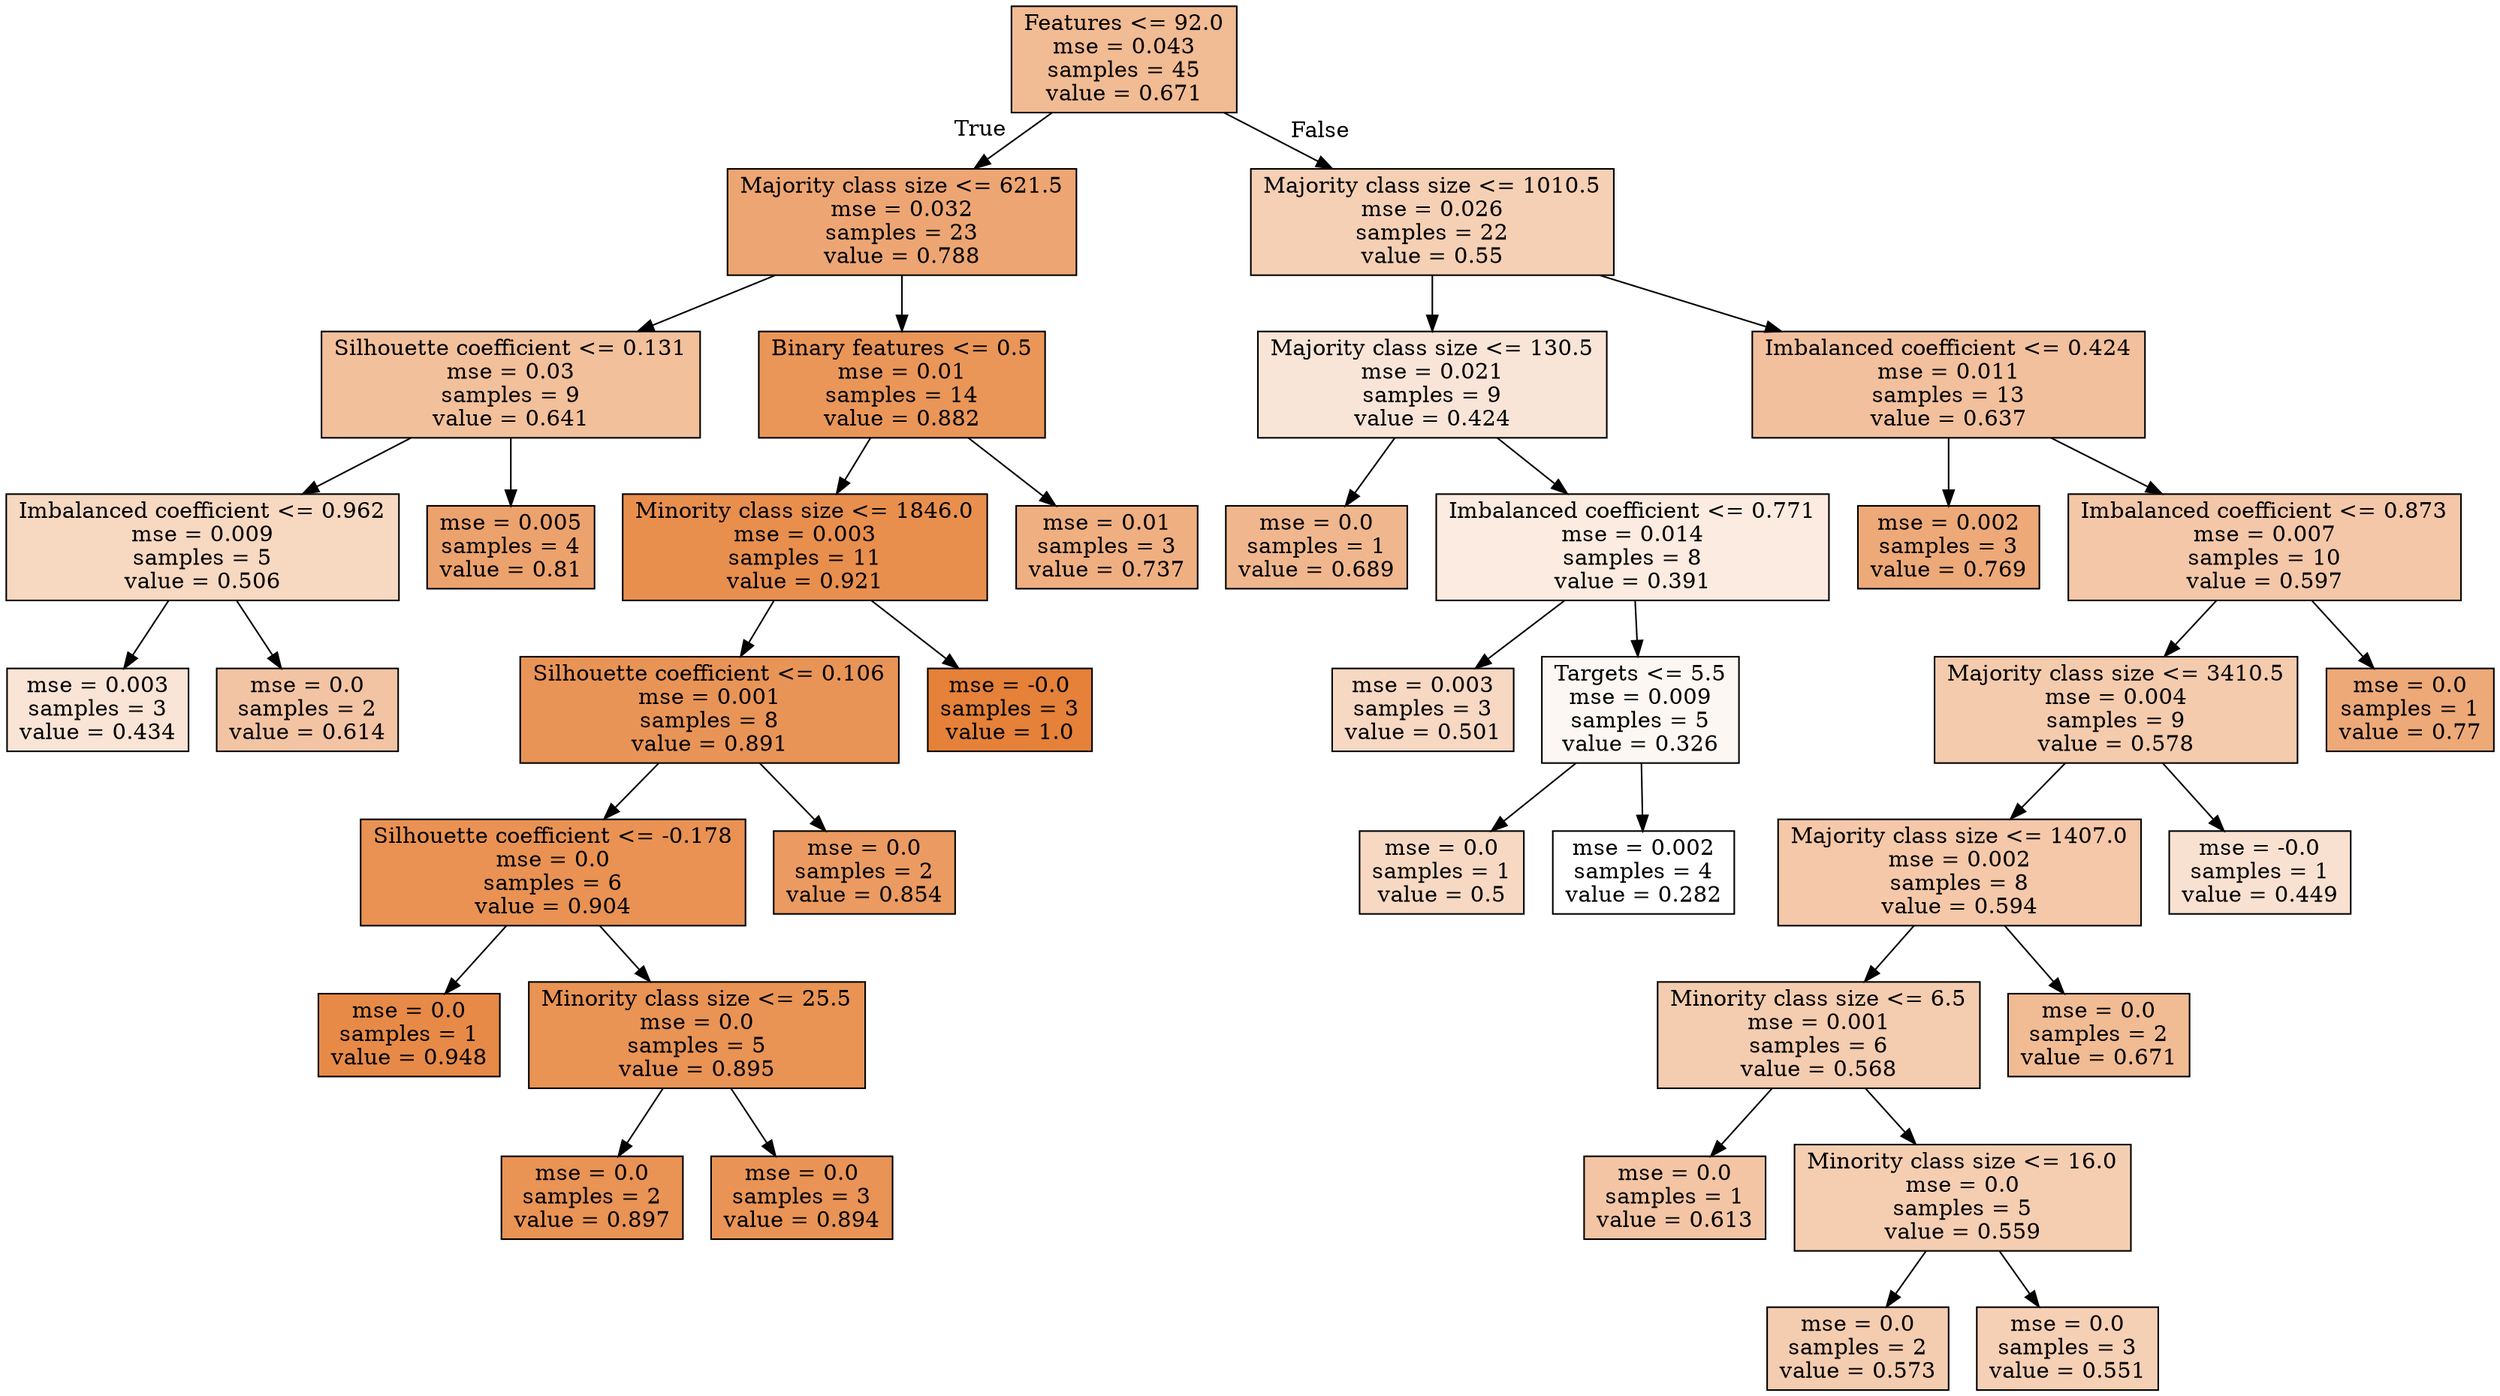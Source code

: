digraph Tree {
node [shape=box, style="filled", color="black"] ;
0 [label="Features <= 92.0\nmse = 0.043\nsamples = 45\nvalue = 0.671", fillcolor="#e581398a"] ;
1 [label="Majority class size <= 621.5\nmse = 0.032\nsamples = 23\nvalue = 0.788", fillcolor="#e58139b4"] ;
0 -> 1 [labeldistance=2.5, labelangle=45, headlabel="True"] ;
2 [label="Silhouette coefficient <= 0.131\nmse = 0.03\nsamples = 9\nvalue = 0.641", fillcolor="#e5813980"] ;
1 -> 2 ;
3 [label="Imbalanced coefficient <= 0.962\nmse = 0.009\nsamples = 5\nvalue = 0.506", fillcolor="#e581394f"] ;
2 -> 3 ;
4 [label="mse = 0.003\nsamples = 3\nvalue = 0.434", fillcolor="#e5813936"] ;
3 -> 4 ;
5 [label="mse = 0.0\nsamples = 2\nvalue = 0.614", fillcolor="#e5813976"] ;
3 -> 5 ;
6 [label="mse = 0.005\nsamples = 4\nvalue = 0.81", fillcolor="#e58139bc"] ;
2 -> 6 ;
7 [label="Binary features <= 0.5\nmse = 0.01\nsamples = 14\nvalue = 0.882", fillcolor="#e58139d5"] ;
1 -> 7 ;
8 [label="Minority class size <= 1846.0\nmse = 0.003\nsamples = 11\nvalue = 0.921", fillcolor="#e58139e3"] ;
7 -> 8 ;
9 [label="Silhouette coefficient <= 0.106\nmse = 0.001\nsamples = 8\nvalue = 0.891", fillcolor="#e58139d8"] ;
8 -> 9 ;
10 [label="Silhouette coefficient <= -0.178\nmse = 0.0\nsamples = 6\nvalue = 0.904", fillcolor="#e58139dd"] ;
9 -> 10 ;
11 [label="mse = 0.0\nsamples = 1\nvalue = 0.948", fillcolor="#e58139ed"] ;
10 -> 11 ;
12 [label="Minority class size <= 25.5\nmse = 0.0\nsamples = 5\nvalue = 0.895", fillcolor="#e58139da"] ;
10 -> 12 ;
13 [label="mse = 0.0\nsamples = 2\nvalue = 0.897", fillcolor="#e58139da"] ;
12 -> 13 ;
14 [label="mse = 0.0\nsamples = 3\nvalue = 0.894", fillcolor="#e58139d9"] ;
12 -> 14 ;
15 [label="mse = 0.0\nsamples = 2\nvalue = 0.854", fillcolor="#e58139cb"] ;
9 -> 15 ;
16 [label="mse = -0.0\nsamples = 3\nvalue = 1.0", fillcolor="#e58139ff"] ;
8 -> 16 ;
17 [label="mse = 0.01\nsamples = 3\nvalue = 0.737", fillcolor="#e58139a2"] ;
7 -> 17 ;
18 [label="Majority class size <= 1010.5\nmse = 0.026\nsamples = 22\nvalue = 0.55", fillcolor="#e581395f"] ;
0 -> 18 [labeldistance=2.5, labelangle=-45, headlabel="False"] ;
19 [label="Majority class size <= 130.5\nmse = 0.021\nsamples = 9\nvalue = 0.424", fillcolor="#e5813933"] ;
18 -> 19 ;
20 [label="mse = 0.0\nsamples = 1\nvalue = 0.689", fillcolor="#e5813991"] ;
19 -> 20 ;
21 [label="Imbalanced coefficient <= 0.771\nmse = 0.014\nsamples = 8\nvalue = 0.391", fillcolor="#e5813927"] ;
19 -> 21 ;
22 [label="mse = 0.003\nsamples = 3\nvalue = 0.501", fillcolor="#e581394e"] ;
21 -> 22 ;
23 [label="Targets <= 5.5\nmse = 0.009\nsamples = 5\nvalue = 0.326", fillcolor="#e581390f"] ;
21 -> 23 ;
24 [label="mse = 0.0\nsamples = 1\nvalue = 0.5", fillcolor="#e581394d"] ;
23 -> 24 ;
25 [label="mse = 0.002\nsamples = 4\nvalue = 0.282", fillcolor="#e5813900"] ;
23 -> 25 ;
26 [label="Imbalanced coefficient <= 0.424\nmse = 0.011\nsamples = 13\nvalue = 0.637", fillcolor="#e581397e"] ;
18 -> 26 ;
27 [label="mse = 0.002\nsamples = 3\nvalue = 0.769", fillcolor="#e58139ad"] ;
26 -> 27 ;
28 [label="Imbalanced coefficient <= 0.873\nmse = 0.007\nsamples = 10\nvalue = 0.597", fillcolor="#e5813970"] ;
26 -> 28 ;
29 [label="Majority class size <= 3410.5\nmse = 0.004\nsamples = 9\nvalue = 0.578", fillcolor="#e5813969"] ;
28 -> 29 ;
30 [label="Majority class size <= 1407.0\nmse = 0.002\nsamples = 8\nvalue = 0.594", fillcolor="#e581396f"] ;
29 -> 30 ;
31 [label="Minority class size <= 6.5\nmse = 0.001\nsamples = 6\nvalue = 0.568", fillcolor="#e5813966"] ;
30 -> 31 ;
32 [label="mse = 0.0\nsamples = 1\nvalue = 0.613", fillcolor="#e5813975"] ;
31 -> 32 ;
33 [label="Minority class size <= 16.0\nmse = 0.0\nsamples = 5\nvalue = 0.559", fillcolor="#e5813963"] ;
31 -> 33 ;
34 [label="mse = 0.0\nsamples = 2\nvalue = 0.573", fillcolor="#e5813967"] ;
33 -> 34 ;
35 [label="mse = 0.0\nsamples = 3\nvalue = 0.551", fillcolor="#e581395f"] ;
33 -> 35 ;
36 [label="mse = 0.0\nsamples = 2\nvalue = 0.671", fillcolor="#e581398a"] ;
30 -> 36 ;
37 [label="mse = -0.0\nsamples = 1\nvalue = 0.449", fillcolor="#e581393b"] ;
29 -> 37 ;
38 [label="mse = 0.0\nsamples = 1\nvalue = 0.77", fillcolor="#e58139ad"] ;
28 -> 38 ;
}